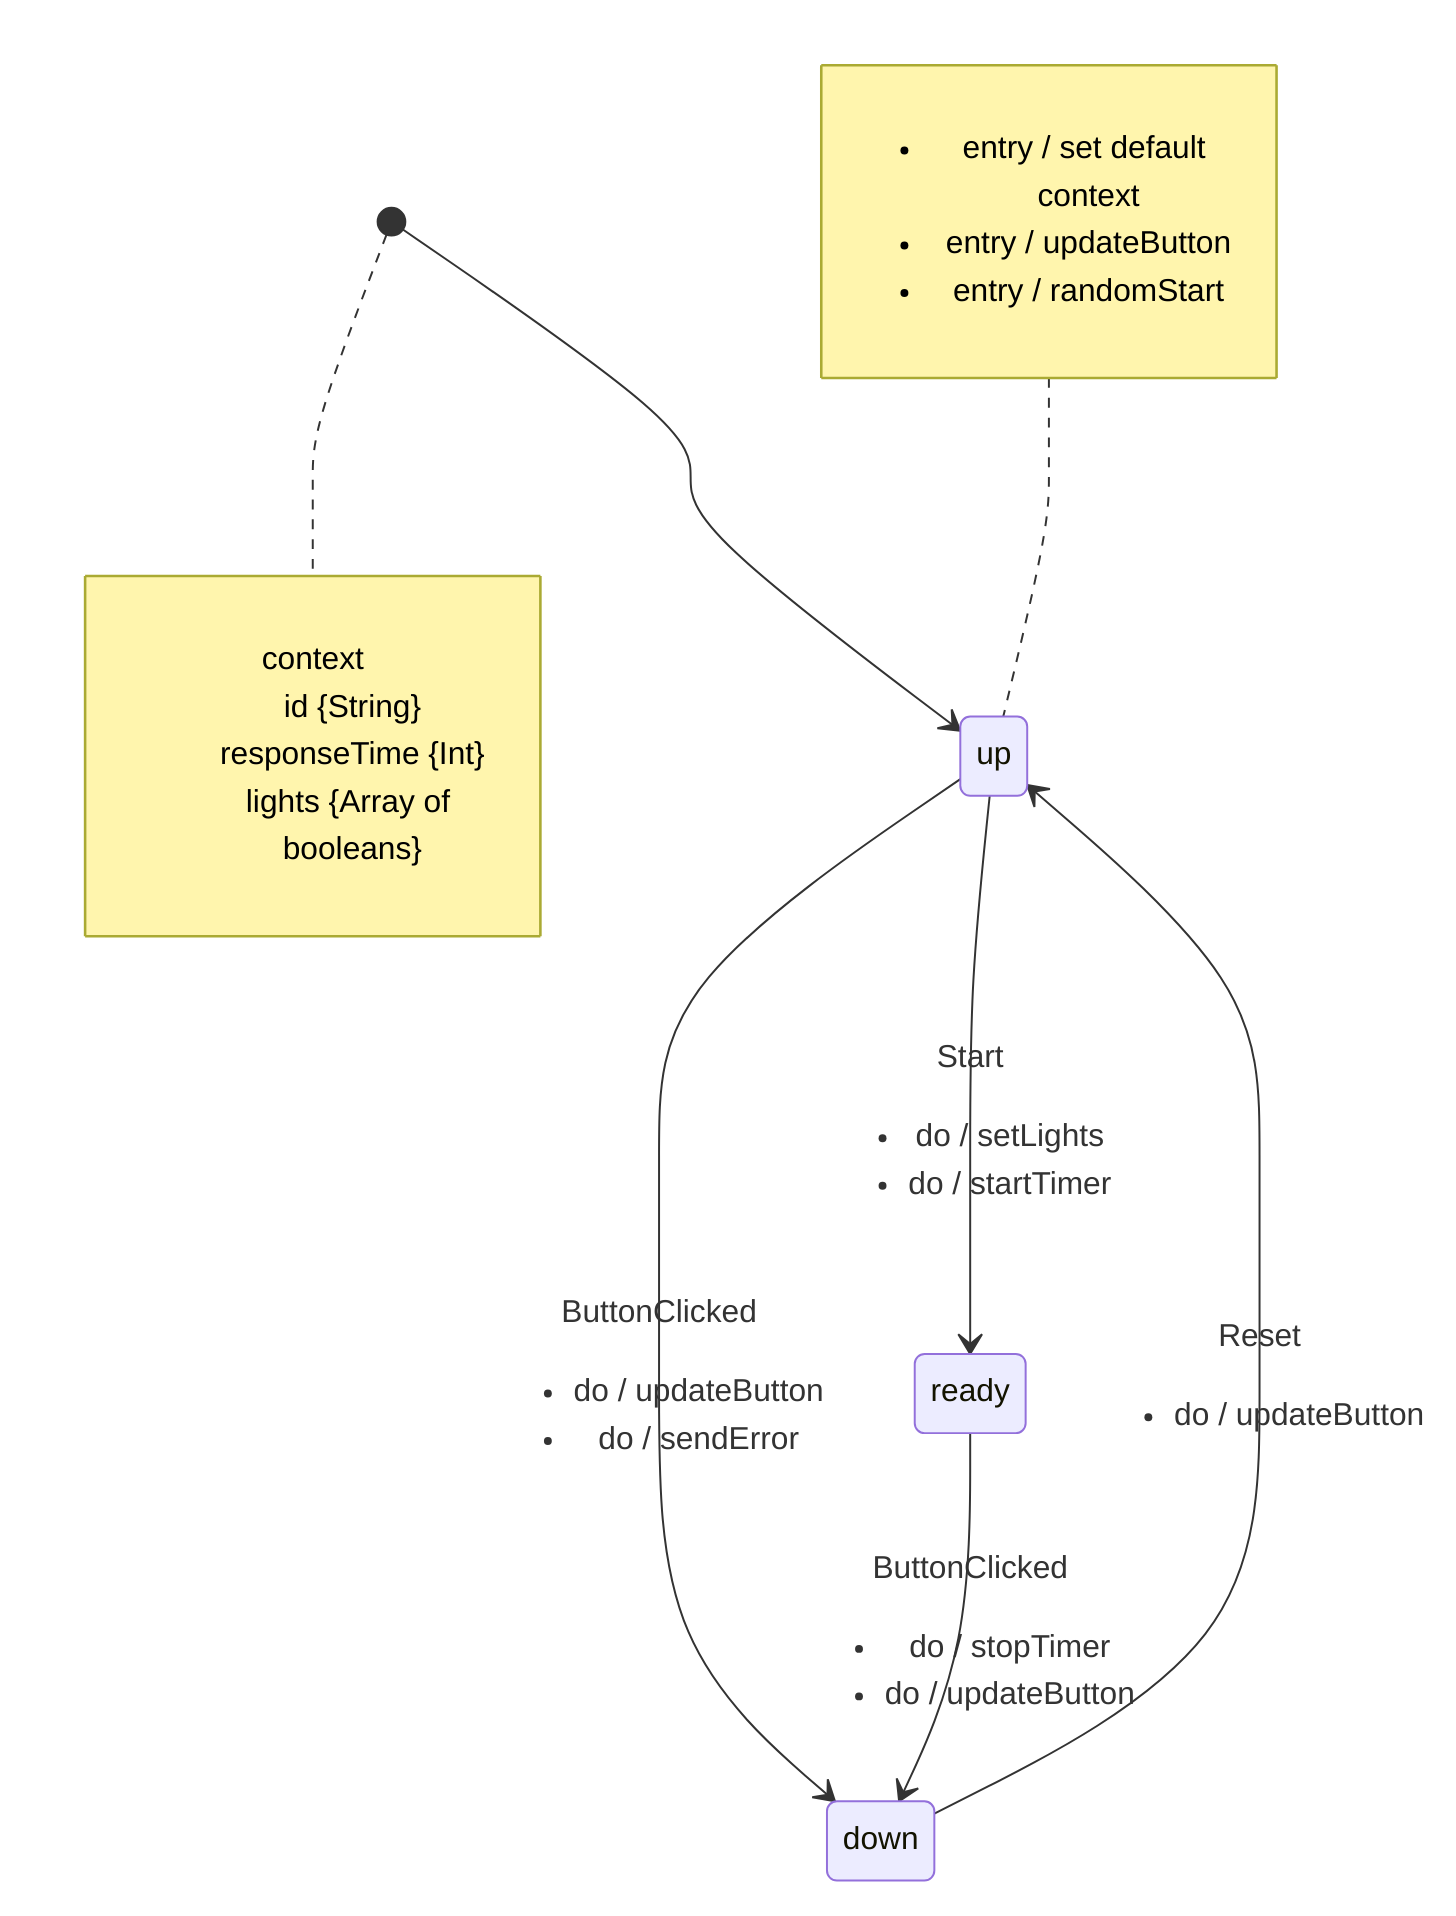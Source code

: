 %% State machine diagram in mermaid js format (mmd)
%% http://mermaid-js.github.io/mermaid/
%%
%% Line breaks are not fully supported. Use div elements as a workaround. Notes
%% can't be multiple lines either (note left of state ... end note)
%%
%% Create diagram.svg with this command:
%% `npm run mmdc -- --input src/red-button-machine.mmd --output diagram.svg`
%% Add `-p puppeteer.config.json` for sandbox workaround if needed.


stateDiagram-v2
  [*] --> up
  note right of [*] : <dl><dt>context</dt><dd>id {String}</dd><dd>responseTime {Int}</dd><dd>lights {Array of booleans}</dd></dl>
  note left of up : <ul><li>entry / set default context</li><li>entry / updateButton</li><li>entry / randomStart</li></ul>
  up --> down : <div>ButtonClicked</div> <ul><li>do / updateButton</li><li>do / sendError</li></ul>
  down --> up : <div>Reset</div> <ul><li>do / updateButton</li>
  up --> ready : <div>Start</div> <ul><li>do / setLights</li><li>do / startTimer</li></ul>
  ready --> down : <div>ButtonClicked</div> <ul><li>do / stopTimer</li><li>do / updateButton</li></ul>
